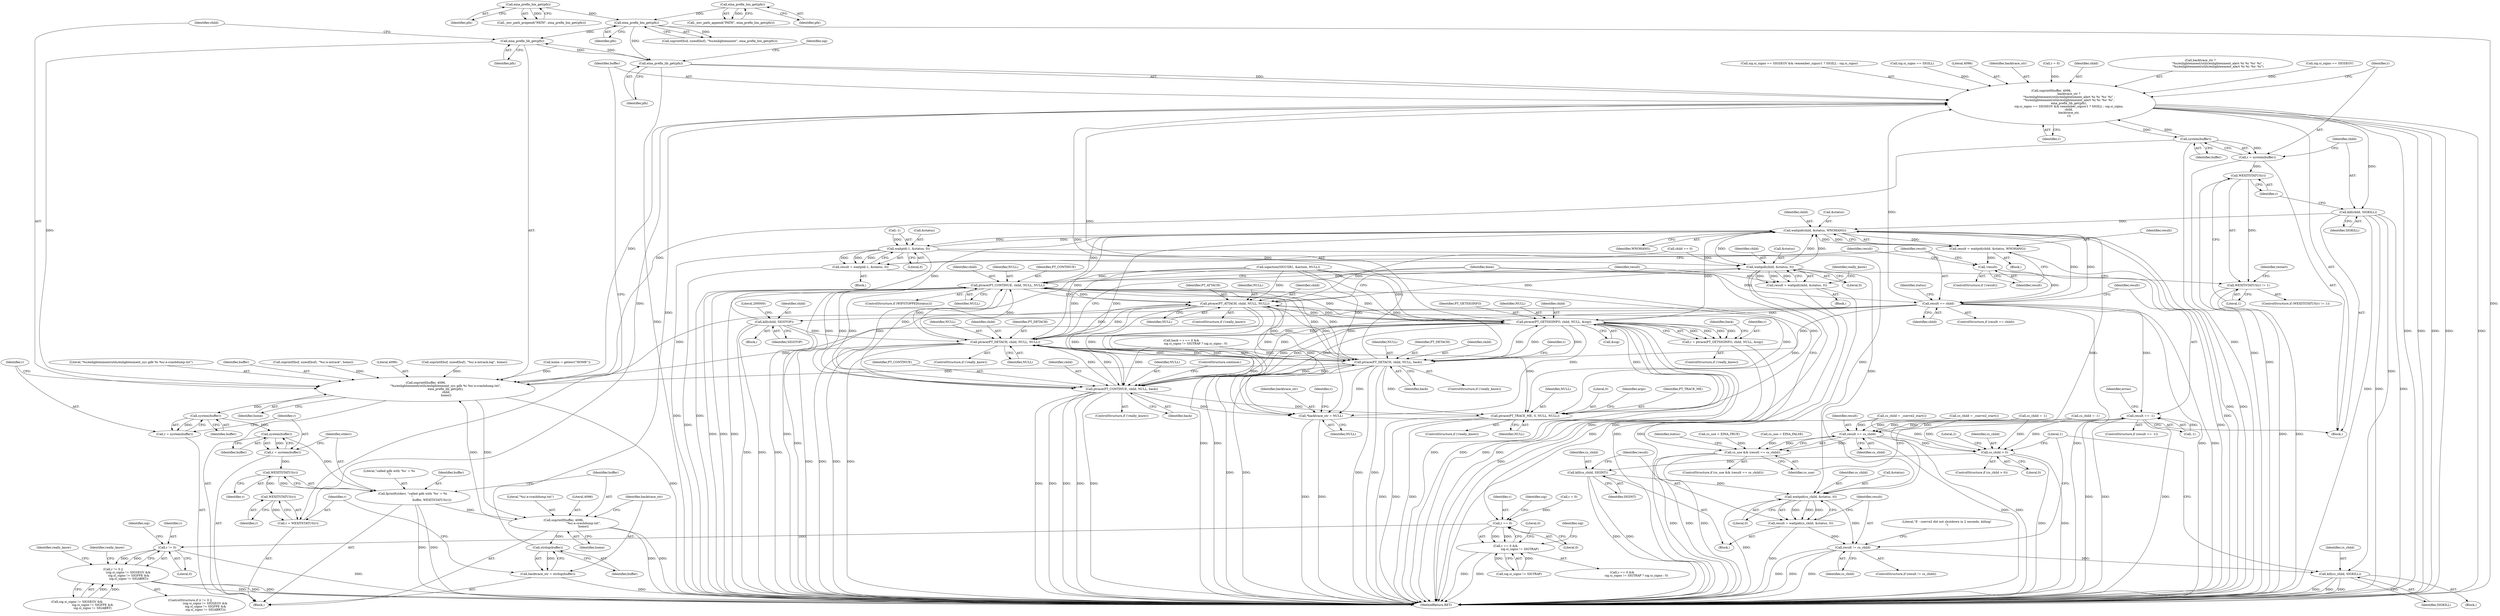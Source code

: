 digraph "1_enlightment_bb4a21e98656fe2c7d98ba2163e6defe9a630e2b@del" {
"1000871" [label="(Call,eina_prefix_lib_get(pfx))"];
"1000565" [label="(Call,eina_prefix_bin_get(pfx))"];
"1000448" [label="(Call,eina_prefix_bin_get(pfx))"];
"1000443" [label="(Call,eina_prefix_bin_get(pfx))"];
"1000909" [label="(Call,eina_prefix_lib_get(pfx))"];
"1000871" [label="(Call,eina_prefix_lib_get(pfx))"];
"1000867" [label="(Call,snprintf(buffer, 4096,\n                                          \"%s/enlightenment/utils/enlightenment_sys gdb %i %s/.e-crashdump.txt\",\n                                          eina_prefix_lib_get(pfx),\n                                           child,\n                                           home))"];
"1000877" [label="(Call,system(buffer))"];
"1000875" [label="(Call,r = system(buffer))"];
"1000881" [label="(Call,system(buffer))"];
"1000879" [label="(Call,r = system(buffer))"];
"1000887" [label="(Call,WEXITSTATUS(r))"];
"1000883" [label="(Call,fprintf(stderr, \"called gdb with '%s' = %i\n\",\n                                         buffer, WEXITSTATUS(r)))"];
"1000889" [label="(Call,snprintf(buffer, 4096,\n                                          \"%s/.e-crashdump.txt\",\n                                          home))"];
"1000896" [label="(Call,strdup(buffer))"];
"1000894" [label="(Call,backtrace_str = strdup(buffer))"];
"1000902" [label="(Call,snprintf(buffer, 4096,\n                                     backtrace_str ?\n                                     \"%s/enlightenment/utils/enlightenment_alert %i %i '%s' %i\" :\n                                     \"%s/enlightenment/utils/enlightenment_alert %i %i '%s' %i\",\n                                     eina_prefix_lib_get(pfx),\n                                     sig.si_signo == SIGSEGV && remember_sigusr1 ? SIGILL : sig.si_signo,\n                                     child,\n                                     backtrace_str,\n                                     r))"];
"1000928" [label="(Call,system(buffer))"];
"1000926" [label="(Call,r = system(buffer))"];
"1000935" [label="(Call,WEXITSTATUS(r))"];
"1000934" [label="(Call,WEXITSTATUS(r) != 1)"];
"1000930" [label="(Call,kill(child, SIGKILL))"];
"1000726" [label="(Call,waitpid(child, &status, WNOHANG))"];
"1000692" [label="(Call,waitpid(child, &status, 0))"];
"1000690" [label="(Call,result = waitpid(child, &status, 0))"];
"1000707" [label="(Call,ptrace(PT_CONTINUE, child, NULL, NULL))"];
"1000659" [label="(Call,ptrace(PT_TRACE_ME, 0, NULL, NULL))"];
"1000685" [label="(Call,ptrace(PT_ATTACH, child, NULL, NULL))"];
"1000757" [label="(Call,*backtrace_str = NULL)"];
"1000771" [label="(Call,ptrace(PT_GETSIGINFO, child, NULL, &sig))"];
"1000769" [label="(Call,r = ptrace(PT_GETSIGINFO, child, NULL, &sig))"];
"1000781" [label="(Call,r == 0)"];
"1000780" [label="(Call,r == 0 &&\n                              sig.si_signo != SIGTRAP)"];
"1000823" [label="(Call,r != 0)"];
"1000822" [label="(Call,r != 0 ||\n                                (sig.si_signo != SIGSEGV &&\n                                 sig.si_signo != SIGFPE &&\n                                 sig.si_signo != SIGABRT))"];
"1000847" [label="(Call,ptrace(PT_CONTINUE, child, NULL, back))"];
"1000856" [label="(Call,ptrace(PT_DETACH, child, NULL, back))"];
"1000989" [label="(Call,ptrace(PT_DETACH, child, NULL, NULL))"];
"1001040" [label="(Call,waitpid(cs_child, &status, 0))"];
"1001038" [label="(Call,result = waitpid(cs_child, &status, 0))"];
"1001046" [label="(Call,result != cs_child)"];
"1001052" [label="(Call,kill(cs_child, SIGKILL))"];
"1000724" [label="(Call,result = waitpid(child, &status, WNOHANG))"];
"1000732" [label="(Call,!result)"];
"1000744" [label="(Call,result == child)"];
"1000960" [label="(Call,result == -1)"];
"1000998" [label="(Call,result == cs_child)"];
"1000996" [label="(Call,cs_use && (result == cs_child))"];
"1001027" [label="(Call,cs_child > 0)"];
"1001035" [label="(Call,kill(cs_child, SIGINT))"];
"1000981" [label="(Call,kill(child, SIGSTOP))"];
"1000737" [label="(Call,waitpid(-1, &status, 0))"];
"1000735" [label="(Call,result = waitpid(-1, &status, 0))"];
"1000900" [label="(Call,WEXITSTATUS(r))"];
"1000898" [label="(Call,r = WEXITSTATUS(r))"];
"1000766" [label="(ControlStructure,if (!really_know))"];
"1000790" [label="(Identifier,sig)"];
"1000772" [label="(Identifier,PT_GETSIGINFO)"];
"1000686" [label="(Identifier,PT_ATTACH)"];
"1000888" [label="(Identifier,r)"];
"1000859" [label="(Identifier,NULL)"];
"1000909" [label="(Call,eina_prefix_lib_get(pfx))"];
"1000857" [label="(Identifier,PT_DETACH)"];
"1000992" [label="(Identifier,NULL)"];
"1001048" [label="(Identifier,cs_child)"];
"1000736" [label="(Identifier,result)"];
"1000961" [label="(Identifier,result)"];
"1001010" [label="(Call,cs_child = _cserve2_start())"];
"1000685" [label="(Call,ptrace(PT_ATTACH, child, NULL, NULL))"];
"1001026" [label="(ControlStructure,if (cs_child > 0))"];
"1000869" [label="(Literal,4096)"];
"1000754" [label="(Block,)"];
"1000892" [label="(Literal,\"%s/.e-crashdump.txt\")"];
"1000707" [label="(Call,ptrace(PT_CONTINUE, child, NULL, NULL))"];
"1000877" [label="(Call,system(buffer))"];
"1001027" [label="(Call,cs_child > 0)"];
"1000566" [label="(Identifier,pfx)"];
"1000989" [label="(Call,ptrace(PT_DETACH, child, NULL, NULL))"];
"1000902" [label="(Call,snprintf(buffer, 4096,\n                                     backtrace_str ?\n                                     \"%s/enlightenment/utils/enlightenment_alert %i %i '%s' %i\" :\n                                     \"%s/enlightenment/utils/enlightenment_alert %i %i '%s' %i\",\n                                     eina_prefix_lib_get(pfx),\n                                     sig.si_signo == SIGSEGV && remember_sigusr1 ? SIGILL : sig.si_signo,\n                                     child,\n                                     backtrace_str,\n                                     r))"];
"1000824" [label="(Identifier,r)"];
"1000891" [label="(Literal,4096)"];
"1000853" [label="(ControlStructure,if (!really_know))"];
"1000999" [label="(Identifier,result)"];
"1000779" [label="(Call,r == 0 &&\n                              sig.si_signo != SIGTRAP ? sig.si_signo : 0)"];
"1000740" [label="(Call,&status)"];
"1000744" [label="(Call,result == child)"];
"1000725" [label="(Identifier,result)"];
"1000728" [label="(Call,&status)"];
"1000704" [label="(ControlStructure,if (WIFSTOPPED(status)))"];
"1000910" [label="(Identifier,pfx)"];
"1000782" [label="(Identifier,r)"];
"1000446" [label="(Call,_env_path_prepend(\"PATH\", eina_prefix_bin_get(pfx)))"];
"1000858" [label="(Identifier,child)"];
"1000871" [label="(Call,eina_prefix_lib_get(pfx))"];
"1000981" [label="(Call,kill(child, SIGSTOP))"];
"1001029" [label="(Literal,0)"];
"1000661" [label="(Literal,0)"];
"1000730" [label="(Identifier,WNOHANG)"];
"1000997" [label="(Identifier,cs_use)"];
"1001046" [label="(Call,result != cs_child)"];
"1001054" [label="(Identifier,SIGKILL)"];
"1001039" [label="(Identifier,result)"];
"1000855" [label="(Identifier,really_know)"];
"1000693" [label="(Identifier,child)"];
"1000998" [label="(Call,result == cs_child)"];
"1000885" [label="(Literal,\"called gdb with '%s' = %i\n\")"];
"1000549" [label="(Call,snprintf(buf, sizeof(buf), \"%s/.e-mtrack.log\", home))"];
"1000769" [label="(Call,r = ptrace(PT_GETSIGINFO, child, NULL, &sig))"];
"1000821" [label="(ControlStructure,if (r != 0 ||\n                                (sig.si_signo != SIGSEGV &&\n                                 sig.si_signo != SIGFPE &&\n                                 sig.si_signo != SIGABRT)))"];
"1000751" [label="(Identifier,status)"];
"1000996" [label="(Call,cs_use && (result == cs_child))"];
"1000733" [label="(Identifier,result)"];
"1000737" [label="(Call,waitpid(-1, &status, 0))"];
"1001052" [label="(Call,kill(cs_child, SIGKILL))"];
"1000185" [label="(Call,sigaction(SIGUSR1, &action, NULL))"];
"1000904" [label="(Literal,4096)"];
"1000709" [label="(Identifier,child)"];
"1000659" [label="(Call,ptrace(PT_TRACE_ME, 0, NULL, NULL))"];
"1000829" [label="(Identifier,sig)"];
"1000727" [label="(Identifier,child)"];
"1000861" [label="(Call,r = 0)"];
"1000872" [label="(Identifier,pfx)"];
"1000441" [label="(Call,_env_path_append(\"PATH\", eina_prefix_bin_get(pfx)))"];
"1000866" [label="(Block,)"];
"1000923" [label="(Identifier,child)"];
"1000879" [label="(Call,r = system(buffer))"];
"1000689" [label="(Identifier,NULL)"];
"1000847" [label="(Call,ptrace(PT_CONTINUE, child, NULL, back))"];
"1000897" [label="(Identifier,buffer)"];
"1000692" [label="(Call,waitpid(child, &status, 0))"];
"1001047" [label="(Identifier,result)"];
"1000905" [label="(Call,backtrace_str ?\n                                     \"%s/enlightenment/utils/enlightenment_alert %i %i '%s' %i\" :\n                                     \"%s/enlightenment/utils/enlightenment_alert %i %i '%s' %i\")"];
"1000774" [label="(Identifier,NULL)"];
"1000694" [label="(Call,&status)"];
"1000714" [label="(Identifier,done)"];
"1000628" [label="(Call,cs_use = EINA_TRUE)"];
"1000735" [label="(Call,result = waitpid(-1, &status, 0))"];
"1000935" [label="(Call,WEXITSTATUS(r))"];
"1000666" [label="(Identifier,args)"];
"1000860" [label="(Identifier,back)"];
"1001037" [label="(Identifier,SIGINT)"];
"1000913" [label="(Call,sig.si_signo == SIGSEGV)"];
"1000822" [label="(Call,r != 0 ||\n                                (sig.si_signo != SIGSEGV &&\n                                 sig.si_signo != SIGFPE &&\n                                 sig.si_signo != SIGABRT))"];
"1000991" [label="(Identifier,child)"];
"1001049" [label="(Block,)"];
"1000962" [label="(Call,-1)"];
"1000980" [label="(Block,)"];
"1000901" [label="(Identifier,r)"];
"1000660" [label="(Identifier,PT_TRACE_ME)"];
"1000898" [label="(Call,r = WEXITSTATUS(r))"];
"1000825" [label="(Literal,0)"];
"1000851" [label="(Identifier,back)"];
"1000826" [label="(Call,sig.si_signo != SIGSEGV &&\n                                 sig.si_signo != SIGFPE &&\n                                 sig.si_signo != SIGABRT)"];
"1000444" [label="(Identifier,pfx)"];
"1001022" [label="(Call,cs_child = -1)"];
"1000771" [label="(Call,ptrace(PT_GETSIGINFO, child, NULL, &sig))"];
"1000710" [label="(Identifier,NULL)"];
"1000928" [label="(Call,system(buffer))"];
"1000850" [label="(Identifier,NULL)"];
"1000662" [label="(Identifier,NULL)"];
"1000874" [label="(Identifier,home)"];
"1000894" [label="(Call,backtrace_str = strdup(buffer))"];
"1000844" [label="(ControlStructure,if (!really_know))"];
"1001051" [label="(Literal,\"E - cserve2 did not shutdown in 2 seconds, killing!\n\")"];
"1000911" [label="(Call,sig.si_signo == SIGSEGV && remember_sigusr1 ? SIGILL : sig.si_signo)"];
"1000937" [label="(Literal,1)"];
"1000484" [label="(Call,home = getenv(\"HOME\"))"];
"1000900" [label="(Call,WEXITSTATUS(r))"];
"1000807" [label="(Call,sig.si_signo == SIGILL)"];
"1000711" [label="(Identifier,NULL)"];
"1000846" [label="(Identifier,really_know)"];
"1000986" [label="(ControlStructure,if (!really_know))"];
"1000985" [label="(Literal,200000)"];
"1000778" [label="(Identifier,back)"];
"1000929" [label="(Identifier,buffer)"];
"1000886" [label="(Identifier,buffer)"];
"1000895" [label="(Identifier,backtrace_str)"];
"1000927" [label="(Identifier,r)"];
"1001057" [label="(Literal,1)"];
"1000656" [label="(ControlStructure,if (!really_know))"];
"1000880" [label="(Identifier,r)"];
"1000708" [label="(Identifier,PT_CONTINUE)"];
"1000887" [label="(Call,WEXITSTATUS(r))"];
"1000688" [label="(Identifier,NULL)"];
"1000884" [label="(Identifier,stderr)"];
"1000959" [label="(ControlStructure,if (result == -1))"];
"1000691" [label="(Identifier,result)"];
"1000993" [label="(Identifier,NULL)"];
"1000700" [label="(Identifier,really_know)"];
"1000745" [label="(Identifier,result)"];
"1000903" [label="(Identifier,buffer)"];
"1000924" [label="(Identifier,backtrace_str)"];
"1000734" [label="(Block,)"];
"1000565" [label="(Call,eina_prefix_bin_get(pfx))"];
"1000893" [label="(Identifier,home)"];
"1000899" [label="(Identifier,r)"];
"1000990" [label="(Identifier,PT_DETACH)"];
"1000983" [label="(Identifier,SIGSTOP)"];
"1001040" [label="(Call,waitpid(cs_child, &status, 0))"];
"1000881" [label="(Call,system(buffer))"];
"1000926" [label="(Call,r = system(buffer))"];
"1000932" [label="(Identifier,SIGKILL)"];
"1000770" [label="(Identifier,r)"];
"1000746" [label="(Identifier,child)"];
"1000715" [label="(Block,)"];
"1000156" [label="(Call,cs_child = -1)"];
"1000786" [label="(Identifier,sig)"];
"1001041" [label="(Identifier,cs_child)"];
"1000995" [label="(ControlStructure,if (cs_use && (result == cs_child)))"];
"1000878" [label="(Identifier,buffer)"];
"1000792" [label="(Literal,0)"];
"1000867" [label="(Call,snprintf(buffer, 4096,\n                                          \"%s/enlightenment/utils/enlightenment_sys gdb %i %s/.e-crashdump.txt\",\n                                          eina_prefix_lib_get(pfx),\n                                           child,\n                                           home))"];
"1000852" [label="(ControlStructure,continue;)"];
"1001042" [label="(Call,&status)"];
"1000848" [label="(Identifier,PT_CONTINUE)"];
"1000823" [label="(Call,r != 0)"];
"1000777" [label="(Call,back = r == 0 &&\n                              sig.si_signo != SIGTRAP ? sig.si_signo : 0)"];
"1000687" [label="(Identifier,child)"];
"1000982" [label="(Identifier,child)"];
"1000930" [label="(Call,kill(child, SIGKILL))"];
"1000690" [label="(Call,result = waitpid(child, &status, 0))"];
"1000780" [label="(Call,r == 0 &&\n                              sig.si_signo != SIGTRAP)"];
"1000652" [label="(Call,child == 0)"];
"1000849" [label="(Identifier,child)"];
"1000936" [label="(Identifier,r)"];
"1001035" [label="(Call,kill(cs_child, SIGINT))"];
"1000873" [label="(Identifier,child)"];
"1000889" [label="(Call,snprintf(buffer, 4096,\n                                          \"%s/.e-crashdump.txt\",\n                                          home))"];
"1000876" [label="(Identifier,r)"];
"1000763" [label="(Identifier,r)"];
"1000870" [label="(Literal,\"%s/enlightenment/utils/enlightenment_sys gdb %i %s/.e-crashdump.txt\")"];
"1000631" [label="(Call,cs_child = _cserve2_start())"];
"1000742" [label="(Literal,0)"];
"1001045" [label="(ControlStructure,if (result != cs_child))"];
"1000743" [label="(ControlStructure,if (result == child))"];
"1000449" [label="(Identifier,pfx)"];
"1000934" [label="(Call,WEXITSTATUS(r) != 1)"];
"1001038" [label="(Call,result = waitpid(cs_child, &status, 0))"];
"1000781" [label="(Call,r == 0)"];
"1000868" [label="(Identifier,buffer)"];
"1000775" [label="(Call,&sig)"];
"1000875" [label="(Call,r = system(buffer))"];
"1000731" [label="(ControlStructure,if (!result))"];
"1000890" [label="(Identifier,buffer)"];
"1000933" [label="(ControlStructure,if (WEXITSTATUS(r) != 1))"];
"1000856" [label="(Call,ptrace(PT_DETACH, child, NULL, back))"];
"1000862" [label="(Identifier,r)"];
"1000967" [label="(Identifier,errno)"];
"1000663" [label="(Identifier,NULL)"];
"1000738" [label="(Call,-1)"];
"1000783" [label="(Literal,0)"];
"1001058" [label="(MethodReturn,RET)"];
"1001000" [label="(Identifier,cs_child)"];
"1001036" [label="(Identifier,cs_child)"];
"1000882" [label="(Identifier,buffer)"];
"1000758" [label="(Identifier,backtrace_str)"];
"1000161" [label="(Call,cs_use = EINA_FALSE)"];
"1000960" [label="(Call,result == -1)"];
"1001004" [label="(Identifier,status)"];
"1000759" [label="(Identifier,NULL)"];
"1000915" [label="(Identifier,sig)"];
"1000931" [label="(Identifier,child)"];
"1000672" [label="(Block,)"];
"1000726" [label="(Call,waitpid(child, &status, WNOHANG))"];
"1000757" [label="(Call,*backtrace_str = NULL)"];
"1001044" [label="(Literal,0)"];
"1000762" [label="(Call,r = 0)"];
"1001053" [label="(Identifier,cs_child)"];
"1000896" [label="(Call,strdup(buffer))"];
"1000925" [label="(Identifier,r)"];
"1000940" [label="(Identifier,restart)"];
"1000773" [label="(Identifier,child)"];
"1001030" [label="(Block,)"];
"1000492" [label="(Call,snprintf(buf, sizeof(buf), \"%s/.e-mtrack\", home))"];
"1000448" [label="(Call,eina_prefix_bin_get(pfx))"];
"1000724" [label="(Call,result = waitpid(child, &status, WNOHANG))"];
"1000784" [label="(Call,sig.si_signo != SIGTRAP)"];
"1000560" [label="(Call,snprintf(buf, sizeof(buf), \"%s/enlightenment\", eina_prefix_bin_get(pfx)))"];
"1000732" [label="(Call,!result)"];
"1001028" [label="(Identifier,cs_child)"];
"1000682" [label="(ControlStructure,if (!really_know))"];
"1000696" [label="(Literal,0)"];
"1000883" [label="(Call,fprintf(stderr, \"called gdb with '%s' = %i\n\",\n                                         buffer, WEXITSTATUS(r)))"];
"1000443" [label="(Call,eina_prefix_bin_get(pfx))"];
"1001034" [label="(Literal,2)"];
"1000871" -> "1000867"  [label="AST: "];
"1000871" -> "1000872"  [label="CFG: "];
"1000872" -> "1000871"  [label="AST: "];
"1000873" -> "1000871"  [label="CFG: "];
"1000871" -> "1000867"  [label="DDG: "];
"1000565" -> "1000871"  [label="DDG: "];
"1000909" -> "1000871"  [label="DDG: "];
"1000871" -> "1000909"  [label="DDG: "];
"1000565" -> "1000560"  [label="AST: "];
"1000565" -> "1000566"  [label="CFG: "];
"1000566" -> "1000565"  [label="AST: "];
"1000560" -> "1000565"  [label="CFG: "];
"1000565" -> "1001058"  [label="DDG: "];
"1000565" -> "1000560"  [label="DDG: "];
"1000448" -> "1000565"  [label="DDG: "];
"1000443" -> "1000565"  [label="DDG: "];
"1000565" -> "1000909"  [label="DDG: "];
"1000448" -> "1000446"  [label="AST: "];
"1000448" -> "1000449"  [label="CFG: "];
"1000449" -> "1000448"  [label="AST: "];
"1000446" -> "1000448"  [label="CFG: "];
"1000448" -> "1000446"  [label="DDG: "];
"1000443" -> "1000441"  [label="AST: "];
"1000443" -> "1000444"  [label="CFG: "];
"1000444" -> "1000443"  [label="AST: "];
"1000441" -> "1000443"  [label="CFG: "];
"1000443" -> "1000441"  [label="DDG: "];
"1000909" -> "1000902"  [label="AST: "];
"1000909" -> "1000910"  [label="CFG: "];
"1000910" -> "1000909"  [label="AST: "];
"1000915" -> "1000909"  [label="CFG: "];
"1000909" -> "1001058"  [label="DDG: "];
"1000909" -> "1000902"  [label="DDG: "];
"1000867" -> "1000866"  [label="AST: "];
"1000867" -> "1000874"  [label="CFG: "];
"1000868" -> "1000867"  [label="AST: "];
"1000869" -> "1000867"  [label="AST: "];
"1000870" -> "1000867"  [label="AST: "];
"1000873" -> "1000867"  [label="AST: "];
"1000874" -> "1000867"  [label="AST: "];
"1000876" -> "1000867"  [label="CFG: "];
"1000867" -> "1001058"  [label="DDG: "];
"1000928" -> "1000867"  [label="DDG: "];
"1000856" -> "1000867"  [label="DDG: "];
"1000771" -> "1000867"  [label="DDG: "];
"1000744" -> "1000867"  [label="DDG: "];
"1000889" -> "1000867"  [label="DDG: "];
"1000549" -> "1000867"  [label="DDG: "];
"1000492" -> "1000867"  [label="DDG: "];
"1000484" -> "1000867"  [label="DDG: "];
"1000867" -> "1000877"  [label="DDG: "];
"1000867" -> "1000889"  [label="DDG: "];
"1000867" -> "1000902"  [label="DDG: "];
"1000877" -> "1000875"  [label="AST: "];
"1000877" -> "1000878"  [label="CFG: "];
"1000878" -> "1000877"  [label="AST: "];
"1000875" -> "1000877"  [label="CFG: "];
"1000877" -> "1000875"  [label="DDG: "];
"1000877" -> "1000881"  [label="DDG: "];
"1000875" -> "1000866"  [label="AST: "];
"1000876" -> "1000875"  [label="AST: "];
"1000880" -> "1000875"  [label="CFG: "];
"1000881" -> "1000879"  [label="AST: "];
"1000881" -> "1000882"  [label="CFG: "];
"1000882" -> "1000881"  [label="AST: "];
"1000879" -> "1000881"  [label="CFG: "];
"1000881" -> "1000879"  [label="DDG: "];
"1000881" -> "1000883"  [label="DDG: "];
"1000879" -> "1000866"  [label="AST: "];
"1000880" -> "1000879"  [label="AST: "];
"1000884" -> "1000879"  [label="CFG: "];
"1000879" -> "1000887"  [label="DDG: "];
"1000887" -> "1000883"  [label="AST: "];
"1000887" -> "1000888"  [label="CFG: "];
"1000888" -> "1000887"  [label="AST: "];
"1000883" -> "1000887"  [label="CFG: "];
"1000887" -> "1000883"  [label="DDG: "];
"1000887" -> "1000900"  [label="DDG: "];
"1000883" -> "1000866"  [label="AST: "];
"1000884" -> "1000883"  [label="AST: "];
"1000885" -> "1000883"  [label="AST: "];
"1000886" -> "1000883"  [label="AST: "];
"1000890" -> "1000883"  [label="CFG: "];
"1000883" -> "1001058"  [label="DDG: "];
"1000883" -> "1001058"  [label="DDG: "];
"1000883" -> "1000889"  [label="DDG: "];
"1000889" -> "1000866"  [label="AST: "];
"1000889" -> "1000893"  [label="CFG: "];
"1000890" -> "1000889"  [label="AST: "];
"1000891" -> "1000889"  [label="AST: "];
"1000892" -> "1000889"  [label="AST: "];
"1000893" -> "1000889"  [label="AST: "];
"1000895" -> "1000889"  [label="CFG: "];
"1000889" -> "1001058"  [label="DDG: "];
"1000889" -> "1001058"  [label="DDG: "];
"1000889" -> "1000896"  [label="DDG: "];
"1000896" -> "1000894"  [label="AST: "];
"1000896" -> "1000897"  [label="CFG: "];
"1000897" -> "1000896"  [label="AST: "];
"1000894" -> "1000896"  [label="CFG: "];
"1000896" -> "1000894"  [label="DDG: "];
"1000896" -> "1000902"  [label="DDG: "];
"1000894" -> "1000866"  [label="AST: "];
"1000895" -> "1000894"  [label="AST: "];
"1000899" -> "1000894"  [label="CFG: "];
"1000894" -> "1001058"  [label="DDG: "];
"1000902" -> "1000754"  [label="AST: "];
"1000902" -> "1000925"  [label="CFG: "];
"1000903" -> "1000902"  [label="AST: "];
"1000904" -> "1000902"  [label="AST: "];
"1000905" -> "1000902"  [label="AST: "];
"1000911" -> "1000902"  [label="AST: "];
"1000923" -> "1000902"  [label="AST: "];
"1000924" -> "1000902"  [label="AST: "];
"1000925" -> "1000902"  [label="AST: "];
"1000927" -> "1000902"  [label="CFG: "];
"1000902" -> "1001058"  [label="DDG: "];
"1000902" -> "1001058"  [label="DDG: "];
"1000902" -> "1001058"  [label="DDG: "];
"1000902" -> "1001058"  [label="DDG: "];
"1000902" -> "1001058"  [label="DDG: "];
"1000928" -> "1000902"  [label="DDG: "];
"1000807" -> "1000902"  [label="DDG: "];
"1000913" -> "1000902"  [label="DDG: "];
"1000856" -> "1000902"  [label="DDG: "];
"1000771" -> "1000902"  [label="DDG: "];
"1000744" -> "1000902"  [label="DDG: "];
"1000898" -> "1000902"  [label="DDG: "];
"1000861" -> "1000902"  [label="DDG: "];
"1000902" -> "1000928"  [label="DDG: "];
"1000902" -> "1000930"  [label="DDG: "];
"1000928" -> "1000926"  [label="AST: "];
"1000928" -> "1000929"  [label="CFG: "];
"1000929" -> "1000928"  [label="AST: "];
"1000926" -> "1000928"  [label="CFG: "];
"1000928" -> "1001058"  [label="DDG: "];
"1000928" -> "1000926"  [label="DDG: "];
"1000926" -> "1000754"  [label="AST: "];
"1000927" -> "1000926"  [label="AST: "];
"1000931" -> "1000926"  [label="CFG: "];
"1000926" -> "1001058"  [label="DDG: "];
"1000926" -> "1000935"  [label="DDG: "];
"1000935" -> "1000934"  [label="AST: "];
"1000935" -> "1000936"  [label="CFG: "];
"1000936" -> "1000935"  [label="AST: "];
"1000937" -> "1000935"  [label="CFG: "];
"1000935" -> "1001058"  [label="DDG: "];
"1000935" -> "1000934"  [label="DDG: "];
"1000934" -> "1000933"  [label="AST: "];
"1000934" -> "1000937"  [label="CFG: "];
"1000937" -> "1000934"  [label="AST: "];
"1000714" -> "1000934"  [label="CFG: "];
"1000940" -> "1000934"  [label="CFG: "];
"1000934" -> "1001058"  [label="DDG: "];
"1000934" -> "1001058"  [label="DDG: "];
"1000930" -> "1000754"  [label="AST: "];
"1000930" -> "1000932"  [label="CFG: "];
"1000931" -> "1000930"  [label="AST: "];
"1000932" -> "1000930"  [label="AST: "];
"1000936" -> "1000930"  [label="CFG: "];
"1000930" -> "1001058"  [label="DDG: "];
"1000930" -> "1001058"  [label="DDG: "];
"1000930" -> "1001058"  [label="DDG: "];
"1000930" -> "1000726"  [label="DDG: "];
"1000930" -> "1001052"  [label="DDG: "];
"1000726" -> "1000724"  [label="AST: "];
"1000726" -> "1000730"  [label="CFG: "];
"1000727" -> "1000726"  [label="AST: "];
"1000728" -> "1000726"  [label="AST: "];
"1000730" -> "1000726"  [label="AST: "];
"1000724" -> "1000726"  [label="CFG: "];
"1000726" -> "1001058"  [label="DDG: "];
"1000726" -> "1001058"  [label="DDG: "];
"1000726" -> "1000692"  [label="DDG: "];
"1000726" -> "1000724"  [label="DDG: "];
"1000726" -> "1000724"  [label="DDG: "];
"1000726" -> "1000724"  [label="DDG: "];
"1000692" -> "1000726"  [label="DDG: "];
"1000692" -> "1000726"  [label="DDG: "];
"1000707" -> "1000726"  [label="DDG: "];
"1000981" -> "1000726"  [label="DDG: "];
"1000989" -> "1000726"  [label="DDG: "];
"1000744" -> "1000726"  [label="DDG: "];
"1000771" -> "1000726"  [label="DDG: "];
"1000847" -> "1000726"  [label="DDG: "];
"1000737" -> "1000726"  [label="DDG: "];
"1000726" -> "1000737"  [label="DDG: "];
"1000726" -> "1000744"  [label="DDG: "];
"1000726" -> "1001040"  [label="DDG: "];
"1000692" -> "1000690"  [label="AST: "];
"1000692" -> "1000696"  [label="CFG: "];
"1000693" -> "1000692"  [label="AST: "];
"1000694" -> "1000692"  [label="AST: "];
"1000696" -> "1000692"  [label="AST: "];
"1000690" -> "1000692"  [label="CFG: "];
"1000692" -> "1001058"  [label="DDG: "];
"1000692" -> "1001058"  [label="DDG: "];
"1000692" -> "1000690"  [label="DDG: "];
"1000692" -> "1000690"  [label="DDG: "];
"1000692" -> "1000690"  [label="DDG: "];
"1000652" -> "1000692"  [label="DDG: "];
"1000685" -> "1000692"  [label="DDG: "];
"1000737" -> "1000692"  [label="DDG: "];
"1000692" -> "1000707"  [label="DDG: "];
"1000692" -> "1001040"  [label="DDG: "];
"1000690" -> "1000672"  [label="AST: "];
"1000691" -> "1000690"  [label="AST: "];
"1000700" -> "1000690"  [label="CFG: "];
"1000690" -> "1001058"  [label="DDG: "];
"1000690" -> "1001058"  [label="DDG: "];
"1000707" -> "1000704"  [label="AST: "];
"1000707" -> "1000711"  [label="CFG: "];
"1000708" -> "1000707"  [label="AST: "];
"1000709" -> "1000707"  [label="AST: "];
"1000710" -> "1000707"  [label="AST: "];
"1000711" -> "1000707"  [label="AST: "];
"1000714" -> "1000707"  [label="CFG: "];
"1000707" -> "1001058"  [label="DDG: "];
"1000707" -> "1001058"  [label="DDG: "];
"1000707" -> "1001058"  [label="DDG: "];
"1000707" -> "1001058"  [label="DDG: "];
"1000707" -> "1000659"  [label="DDG: "];
"1000707" -> "1000685"  [label="DDG: "];
"1000847" -> "1000707"  [label="DDG: "];
"1000847" -> "1000707"  [label="DDG: "];
"1000685" -> "1000707"  [label="DDG: "];
"1000856" -> "1000707"  [label="DDG: "];
"1000771" -> "1000707"  [label="DDG: "];
"1000989" -> "1000707"  [label="DDG: "];
"1000185" -> "1000707"  [label="DDG: "];
"1000707" -> "1000757"  [label="DDG: "];
"1000707" -> "1000771"  [label="DDG: "];
"1000707" -> "1000847"  [label="DDG: "];
"1000707" -> "1000847"  [label="DDG: "];
"1000707" -> "1000856"  [label="DDG: "];
"1000707" -> "1000989"  [label="DDG: "];
"1000659" -> "1000656"  [label="AST: "];
"1000659" -> "1000663"  [label="CFG: "];
"1000660" -> "1000659"  [label="AST: "];
"1000661" -> "1000659"  [label="AST: "];
"1000662" -> "1000659"  [label="AST: "];
"1000663" -> "1000659"  [label="AST: "];
"1000666" -> "1000659"  [label="CFG: "];
"1000659" -> "1001058"  [label="DDG: "];
"1000659" -> "1001058"  [label="DDG: "];
"1000659" -> "1001058"  [label="DDG: "];
"1000685" -> "1000659"  [label="DDG: "];
"1000856" -> "1000659"  [label="DDG: "];
"1000771" -> "1000659"  [label="DDG: "];
"1000989" -> "1000659"  [label="DDG: "];
"1000847" -> "1000659"  [label="DDG: "];
"1000185" -> "1000659"  [label="DDG: "];
"1000685" -> "1000682"  [label="AST: "];
"1000685" -> "1000689"  [label="CFG: "];
"1000686" -> "1000685"  [label="AST: "];
"1000687" -> "1000685"  [label="AST: "];
"1000688" -> "1000685"  [label="AST: "];
"1000689" -> "1000685"  [label="AST: "];
"1000691" -> "1000685"  [label="CFG: "];
"1000685" -> "1001058"  [label="DDG: "];
"1000685" -> "1001058"  [label="DDG: "];
"1000685" -> "1001058"  [label="DDG: "];
"1000652" -> "1000685"  [label="DDG: "];
"1000856" -> "1000685"  [label="DDG: "];
"1000771" -> "1000685"  [label="DDG: "];
"1000989" -> "1000685"  [label="DDG: "];
"1000847" -> "1000685"  [label="DDG: "];
"1000185" -> "1000685"  [label="DDG: "];
"1000685" -> "1000757"  [label="DDG: "];
"1000685" -> "1000771"  [label="DDG: "];
"1000685" -> "1000847"  [label="DDG: "];
"1000685" -> "1000856"  [label="DDG: "];
"1000685" -> "1000989"  [label="DDG: "];
"1000757" -> "1000754"  [label="AST: "];
"1000757" -> "1000759"  [label="CFG: "];
"1000758" -> "1000757"  [label="AST: "];
"1000759" -> "1000757"  [label="AST: "];
"1000763" -> "1000757"  [label="CFG: "];
"1000757" -> "1001058"  [label="DDG: "];
"1000757" -> "1001058"  [label="DDG: "];
"1000856" -> "1000757"  [label="DDG: "];
"1000771" -> "1000757"  [label="DDG: "];
"1000989" -> "1000757"  [label="DDG: "];
"1000847" -> "1000757"  [label="DDG: "];
"1000185" -> "1000757"  [label="DDG: "];
"1000771" -> "1000769"  [label="AST: "];
"1000771" -> "1000775"  [label="CFG: "];
"1000772" -> "1000771"  [label="AST: "];
"1000773" -> "1000771"  [label="AST: "];
"1000774" -> "1000771"  [label="AST: "];
"1000775" -> "1000771"  [label="AST: "];
"1000769" -> "1000771"  [label="CFG: "];
"1000771" -> "1001058"  [label="DDG: "];
"1000771" -> "1001058"  [label="DDG: "];
"1000771" -> "1001058"  [label="DDG: "];
"1000771" -> "1001058"  [label="DDG: "];
"1000771" -> "1000769"  [label="DDG: "];
"1000771" -> "1000769"  [label="DDG: "];
"1000771" -> "1000769"  [label="DDG: "];
"1000771" -> "1000769"  [label="DDG: "];
"1000744" -> "1000771"  [label="DDG: "];
"1000856" -> "1000771"  [label="DDG: "];
"1000989" -> "1000771"  [label="DDG: "];
"1000847" -> "1000771"  [label="DDG: "];
"1000185" -> "1000771"  [label="DDG: "];
"1000771" -> "1000847"  [label="DDG: "];
"1000771" -> "1000847"  [label="DDG: "];
"1000771" -> "1000856"  [label="DDG: "];
"1000771" -> "1000856"  [label="DDG: "];
"1000771" -> "1000989"  [label="DDG: "];
"1000769" -> "1000766"  [label="AST: "];
"1000770" -> "1000769"  [label="AST: "];
"1000778" -> "1000769"  [label="CFG: "];
"1000769" -> "1001058"  [label="DDG: "];
"1000769" -> "1000781"  [label="DDG: "];
"1000781" -> "1000780"  [label="AST: "];
"1000781" -> "1000783"  [label="CFG: "];
"1000782" -> "1000781"  [label="AST: "];
"1000783" -> "1000781"  [label="AST: "];
"1000786" -> "1000781"  [label="CFG: "];
"1000780" -> "1000781"  [label="CFG: "];
"1000781" -> "1000780"  [label="DDG: "];
"1000781" -> "1000780"  [label="DDG: "];
"1000762" -> "1000781"  [label="DDG: "];
"1000781" -> "1000823"  [label="DDG: "];
"1000780" -> "1000779"  [label="AST: "];
"1000780" -> "1000784"  [label="CFG: "];
"1000784" -> "1000780"  [label="AST: "];
"1000790" -> "1000780"  [label="CFG: "];
"1000792" -> "1000780"  [label="CFG: "];
"1000780" -> "1001058"  [label="DDG: "];
"1000780" -> "1001058"  [label="DDG: "];
"1000784" -> "1000780"  [label="DDG: "];
"1000784" -> "1000780"  [label="DDG: "];
"1000823" -> "1000822"  [label="AST: "];
"1000823" -> "1000825"  [label="CFG: "];
"1000824" -> "1000823"  [label="AST: "];
"1000825" -> "1000823"  [label="AST: "];
"1000829" -> "1000823"  [label="CFG: "];
"1000822" -> "1000823"  [label="CFG: "];
"1000823" -> "1001058"  [label="DDG: "];
"1000823" -> "1000822"  [label="DDG: "];
"1000823" -> "1000822"  [label="DDG: "];
"1000822" -> "1000821"  [label="AST: "];
"1000822" -> "1000826"  [label="CFG: "];
"1000826" -> "1000822"  [label="AST: "];
"1000846" -> "1000822"  [label="CFG: "];
"1000855" -> "1000822"  [label="CFG: "];
"1000822" -> "1001058"  [label="DDG: "];
"1000822" -> "1001058"  [label="DDG: "];
"1000822" -> "1001058"  [label="DDG: "];
"1000826" -> "1000822"  [label="DDG: "];
"1000826" -> "1000822"  [label="DDG: "];
"1000847" -> "1000844"  [label="AST: "];
"1000847" -> "1000851"  [label="CFG: "];
"1000848" -> "1000847"  [label="AST: "];
"1000849" -> "1000847"  [label="AST: "];
"1000850" -> "1000847"  [label="AST: "];
"1000851" -> "1000847"  [label="AST: "];
"1000852" -> "1000847"  [label="CFG: "];
"1000847" -> "1001058"  [label="DDG: "];
"1000847" -> "1001058"  [label="DDG: "];
"1000847" -> "1001058"  [label="DDG: "];
"1000847" -> "1001058"  [label="DDG: "];
"1000847" -> "1001058"  [label="DDG: "];
"1000744" -> "1000847"  [label="DDG: "];
"1000856" -> "1000847"  [label="DDG: "];
"1000989" -> "1000847"  [label="DDG: "];
"1000185" -> "1000847"  [label="DDG: "];
"1000777" -> "1000847"  [label="DDG: "];
"1000847" -> "1000856"  [label="DDG: "];
"1000847" -> "1000989"  [label="DDG: "];
"1000856" -> "1000853"  [label="AST: "];
"1000856" -> "1000860"  [label="CFG: "];
"1000857" -> "1000856"  [label="AST: "];
"1000858" -> "1000856"  [label="AST: "];
"1000859" -> "1000856"  [label="AST: "];
"1000860" -> "1000856"  [label="AST: "];
"1000862" -> "1000856"  [label="CFG: "];
"1000856" -> "1001058"  [label="DDG: "];
"1000856" -> "1001058"  [label="DDG: "];
"1000856" -> "1001058"  [label="DDG: "];
"1000856" -> "1001058"  [label="DDG: "];
"1000989" -> "1000856"  [label="DDG: "];
"1000989" -> "1000856"  [label="DDG: "];
"1000744" -> "1000856"  [label="DDG: "];
"1000185" -> "1000856"  [label="DDG: "];
"1000777" -> "1000856"  [label="DDG: "];
"1000856" -> "1000989"  [label="DDG: "];
"1000856" -> "1000989"  [label="DDG: "];
"1000989" -> "1000986"  [label="AST: "];
"1000989" -> "1000993"  [label="CFG: "];
"1000990" -> "1000989"  [label="AST: "];
"1000991" -> "1000989"  [label="AST: "];
"1000992" -> "1000989"  [label="AST: "];
"1000993" -> "1000989"  [label="AST: "];
"1000714" -> "1000989"  [label="CFG: "];
"1000989" -> "1001058"  [label="DDG: "];
"1000989" -> "1001058"  [label="DDG: "];
"1000989" -> "1001058"  [label="DDG: "];
"1000989" -> "1001058"  [label="DDG: "];
"1000981" -> "1000989"  [label="DDG: "];
"1000185" -> "1000989"  [label="DDG: "];
"1001040" -> "1001038"  [label="AST: "];
"1001040" -> "1001044"  [label="CFG: "];
"1001041" -> "1001040"  [label="AST: "];
"1001042" -> "1001040"  [label="AST: "];
"1001044" -> "1001040"  [label="AST: "];
"1001038" -> "1001040"  [label="CFG: "];
"1001040" -> "1001058"  [label="DDG: "];
"1001040" -> "1001038"  [label="DDG: "];
"1001040" -> "1001038"  [label="DDG: "];
"1001040" -> "1001038"  [label="DDG: "];
"1001035" -> "1001040"  [label="DDG: "];
"1000737" -> "1001040"  [label="DDG: "];
"1001040" -> "1001046"  [label="DDG: "];
"1001038" -> "1001030"  [label="AST: "];
"1001039" -> "1001038"  [label="AST: "];
"1001047" -> "1001038"  [label="CFG: "];
"1001038" -> "1001058"  [label="DDG: "];
"1001038" -> "1001046"  [label="DDG: "];
"1001046" -> "1001045"  [label="AST: "];
"1001046" -> "1001048"  [label="CFG: "];
"1001047" -> "1001046"  [label="AST: "];
"1001048" -> "1001046"  [label="AST: "];
"1001051" -> "1001046"  [label="CFG: "];
"1001057" -> "1001046"  [label="CFG: "];
"1001046" -> "1001058"  [label="DDG: "];
"1001046" -> "1001058"  [label="DDG: "];
"1001046" -> "1001058"  [label="DDG: "];
"1001046" -> "1001052"  [label="DDG: "];
"1001052" -> "1001049"  [label="AST: "];
"1001052" -> "1001054"  [label="CFG: "];
"1001053" -> "1001052"  [label="AST: "];
"1001054" -> "1001052"  [label="AST: "];
"1001057" -> "1001052"  [label="CFG: "];
"1001052" -> "1001058"  [label="DDG: "];
"1001052" -> "1001058"  [label="DDG: "];
"1001052" -> "1001058"  [label="DDG: "];
"1000724" -> "1000715"  [label="AST: "];
"1000725" -> "1000724"  [label="AST: "];
"1000733" -> "1000724"  [label="CFG: "];
"1000724" -> "1001058"  [label="DDG: "];
"1000724" -> "1000732"  [label="DDG: "];
"1000732" -> "1000731"  [label="AST: "];
"1000732" -> "1000733"  [label="CFG: "];
"1000733" -> "1000732"  [label="AST: "];
"1000736" -> "1000732"  [label="CFG: "];
"1000745" -> "1000732"  [label="CFG: "];
"1000732" -> "1001058"  [label="DDG: "];
"1000732" -> "1000744"  [label="DDG: "];
"1000744" -> "1000743"  [label="AST: "];
"1000744" -> "1000746"  [label="CFG: "];
"1000745" -> "1000744"  [label="AST: "];
"1000746" -> "1000744"  [label="AST: "];
"1000751" -> "1000744"  [label="CFG: "];
"1000961" -> "1000744"  [label="CFG: "];
"1000744" -> "1001058"  [label="DDG: "];
"1000744" -> "1001058"  [label="DDG: "];
"1000744" -> "1001058"  [label="DDG: "];
"1000735" -> "1000744"  [label="DDG: "];
"1000744" -> "1000960"  [label="DDG: "];
"1000744" -> "1000981"  [label="DDG: "];
"1000960" -> "1000959"  [label="AST: "];
"1000960" -> "1000962"  [label="CFG: "];
"1000961" -> "1000960"  [label="AST: "];
"1000962" -> "1000960"  [label="AST: "];
"1000967" -> "1000960"  [label="CFG: "];
"1000997" -> "1000960"  [label="CFG: "];
"1000960" -> "1001058"  [label="DDG: "];
"1000960" -> "1001058"  [label="DDG: "];
"1000960" -> "1001058"  [label="DDG: "];
"1000962" -> "1000960"  [label="DDG: "];
"1000960" -> "1000998"  [label="DDG: "];
"1000998" -> "1000996"  [label="AST: "];
"1000998" -> "1001000"  [label="CFG: "];
"1000999" -> "1000998"  [label="AST: "];
"1001000" -> "1000998"  [label="AST: "];
"1000996" -> "1000998"  [label="CFG: "];
"1000998" -> "1001058"  [label="DDG: "];
"1000998" -> "1001058"  [label="DDG: "];
"1000998" -> "1000996"  [label="DDG: "];
"1000998" -> "1000996"  [label="DDG: "];
"1000631" -> "1000998"  [label="DDG: "];
"1000156" -> "1000998"  [label="DDG: "];
"1001010" -> "1000998"  [label="DDG: "];
"1001022" -> "1000998"  [label="DDG: "];
"1000998" -> "1001027"  [label="DDG: "];
"1000996" -> "1000995"  [label="AST: "];
"1000996" -> "1000997"  [label="CFG: "];
"1000997" -> "1000996"  [label="AST: "];
"1000714" -> "1000996"  [label="CFG: "];
"1001004" -> "1000996"  [label="CFG: "];
"1000996" -> "1001058"  [label="DDG: "];
"1000996" -> "1001058"  [label="DDG: "];
"1000996" -> "1001058"  [label="DDG: "];
"1000628" -> "1000996"  [label="DDG: "];
"1000161" -> "1000996"  [label="DDG: "];
"1001027" -> "1001026"  [label="AST: "];
"1001027" -> "1001029"  [label="CFG: "];
"1001028" -> "1001027"  [label="AST: "];
"1001029" -> "1001027"  [label="AST: "];
"1001034" -> "1001027"  [label="CFG: "];
"1001057" -> "1001027"  [label="CFG: "];
"1001027" -> "1001058"  [label="DDG: "];
"1001027" -> "1001058"  [label="DDG: "];
"1000631" -> "1001027"  [label="DDG: "];
"1000156" -> "1001027"  [label="DDG: "];
"1001010" -> "1001027"  [label="DDG: "];
"1001022" -> "1001027"  [label="DDG: "];
"1001027" -> "1001035"  [label="DDG: "];
"1001035" -> "1001030"  [label="AST: "];
"1001035" -> "1001037"  [label="CFG: "];
"1001036" -> "1001035"  [label="AST: "];
"1001037" -> "1001035"  [label="AST: "];
"1001039" -> "1001035"  [label="CFG: "];
"1001035" -> "1001058"  [label="DDG: "];
"1001035" -> "1001058"  [label="DDG: "];
"1000981" -> "1000980"  [label="AST: "];
"1000981" -> "1000983"  [label="CFG: "];
"1000982" -> "1000981"  [label="AST: "];
"1000983" -> "1000981"  [label="AST: "];
"1000985" -> "1000981"  [label="CFG: "];
"1000981" -> "1001058"  [label="DDG: "];
"1000981" -> "1001058"  [label="DDG: "];
"1000981" -> "1001058"  [label="DDG: "];
"1000737" -> "1000735"  [label="AST: "];
"1000737" -> "1000742"  [label="CFG: "];
"1000738" -> "1000737"  [label="AST: "];
"1000740" -> "1000737"  [label="AST: "];
"1000742" -> "1000737"  [label="AST: "];
"1000735" -> "1000737"  [label="CFG: "];
"1000737" -> "1001058"  [label="DDG: "];
"1000737" -> "1001058"  [label="DDG: "];
"1000737" -> "1000735"  [label="DDG: "];
"1000737" -> "1000735"  [label="DDG: "];
"1000737" -> "1000735"  [label="DDG: "];
"1000738" -> "1000737"  [label="DDG: "];
"1000735" -> "1000734"  [label="AST: "];
"1000736" -> "1000735"  [label="AST: "];
"1000745" -> "1000735"  [label="CFG: "];
"1000735" -> "1001058"  [label="DDG: "];
"1000900" -> "1000898"  [label="AST: "];
"1000900" -> "1000901"  [label="CFG: "];
"1000901" -> "1000900"  [label="AST: "];
"1000898" -> "1000900"  [label="CFG: "];
"1000900" -> "1000898"  [label="DDG: "];
"1000898" -> "1000866"  [label="AST: "];
"1000899" -> "1000898"  [label="AST: "];
"1000903" -> "1000898"  [label="CFG: "];
}
